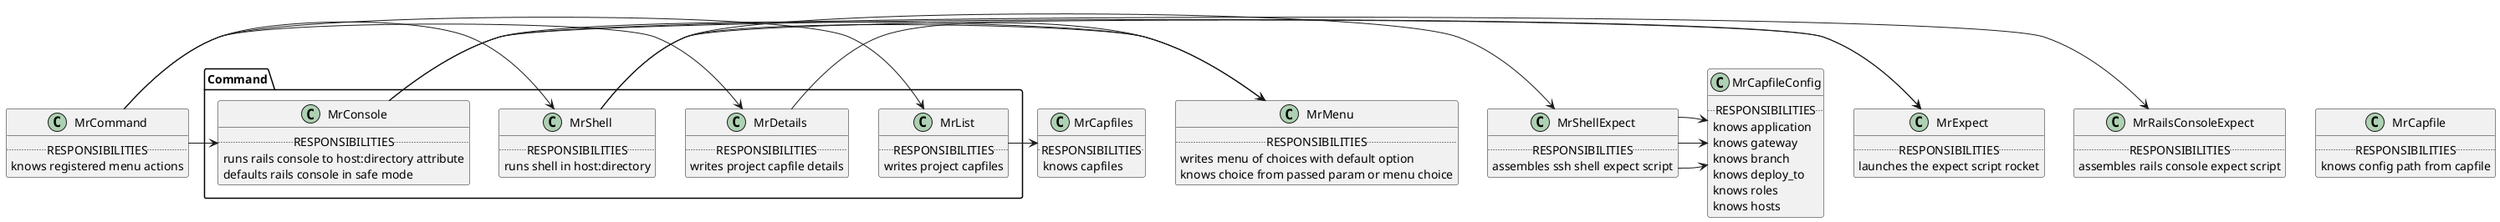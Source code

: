 @startuml

class MrCommand {
  .. RESPONSIBILITIES ..
  knows registered menu actions
}
MrCommand -> Command.MrList
MrCommand -> Command.MrDetails
MrCommand -> Command.MrShell
MrCommand -> Command.MrConsole


class Command.MrList {
  .. RESPONSIBILITIES ..
  writes project capfiles
}
Command.MrList -> MrCapfiles


class Command.MrDetails {
  .. RESPONSIBILITIES ..
  writes project capfile details
}
Command.MrDetails -> MrMenu


class Command.MrShell {
  .. RESPONSIBILITIES ..
  runs shell in host:directory
}
Command.MrShell -> MrMenu
Command.MrShell -> MrShellExpect
Command.MrShell -> MrExpect


class Command.MrConsole {
  .. RESPONSIBILITIES ..
  runs rails console to host:directory attribute
  defaults rails console in safe mode
}
Command.MrConsole -> MrMenu
Command.MrConsole -> MrRailsConsoleExpect
Command.MrConsole -> MrExpect


class MrRailsConsoleExpect {
  .. RESPONSIBILITIES ..
  assembles rails console expect script
}
MrShellExpect -> MrCapfileConfig


class MrShellExpect {
  .. RESPONSIBILITIES ..
  assembles ssh shell expect script
}
MrShellExpect -> MrCapfileConfig


class MrExpect {
  .. RESPONSIBILITIES ..
  launches the expect script rocket
}
MrShellExpect -> MrCapfileConfig


class MrMenu {
  .. RESPONSIBILITIES ..
  writes menu of choices with default option
  knows choice from passed param or menu choice
}


class MrCapfiles {
  .. RESPONSIBILITIES ..
  knows capfiles
}

class MrCapfile {
  .. RESPONSIBILITIES ..
  knows config path from capfile
}


class MrCapfileConfig  {
  .. RESPONSIBILITIES ..
  knows application
  knows gateway
  knows branch
  knows deploy_to
  knows roles
  knows hosts
}


@enduml